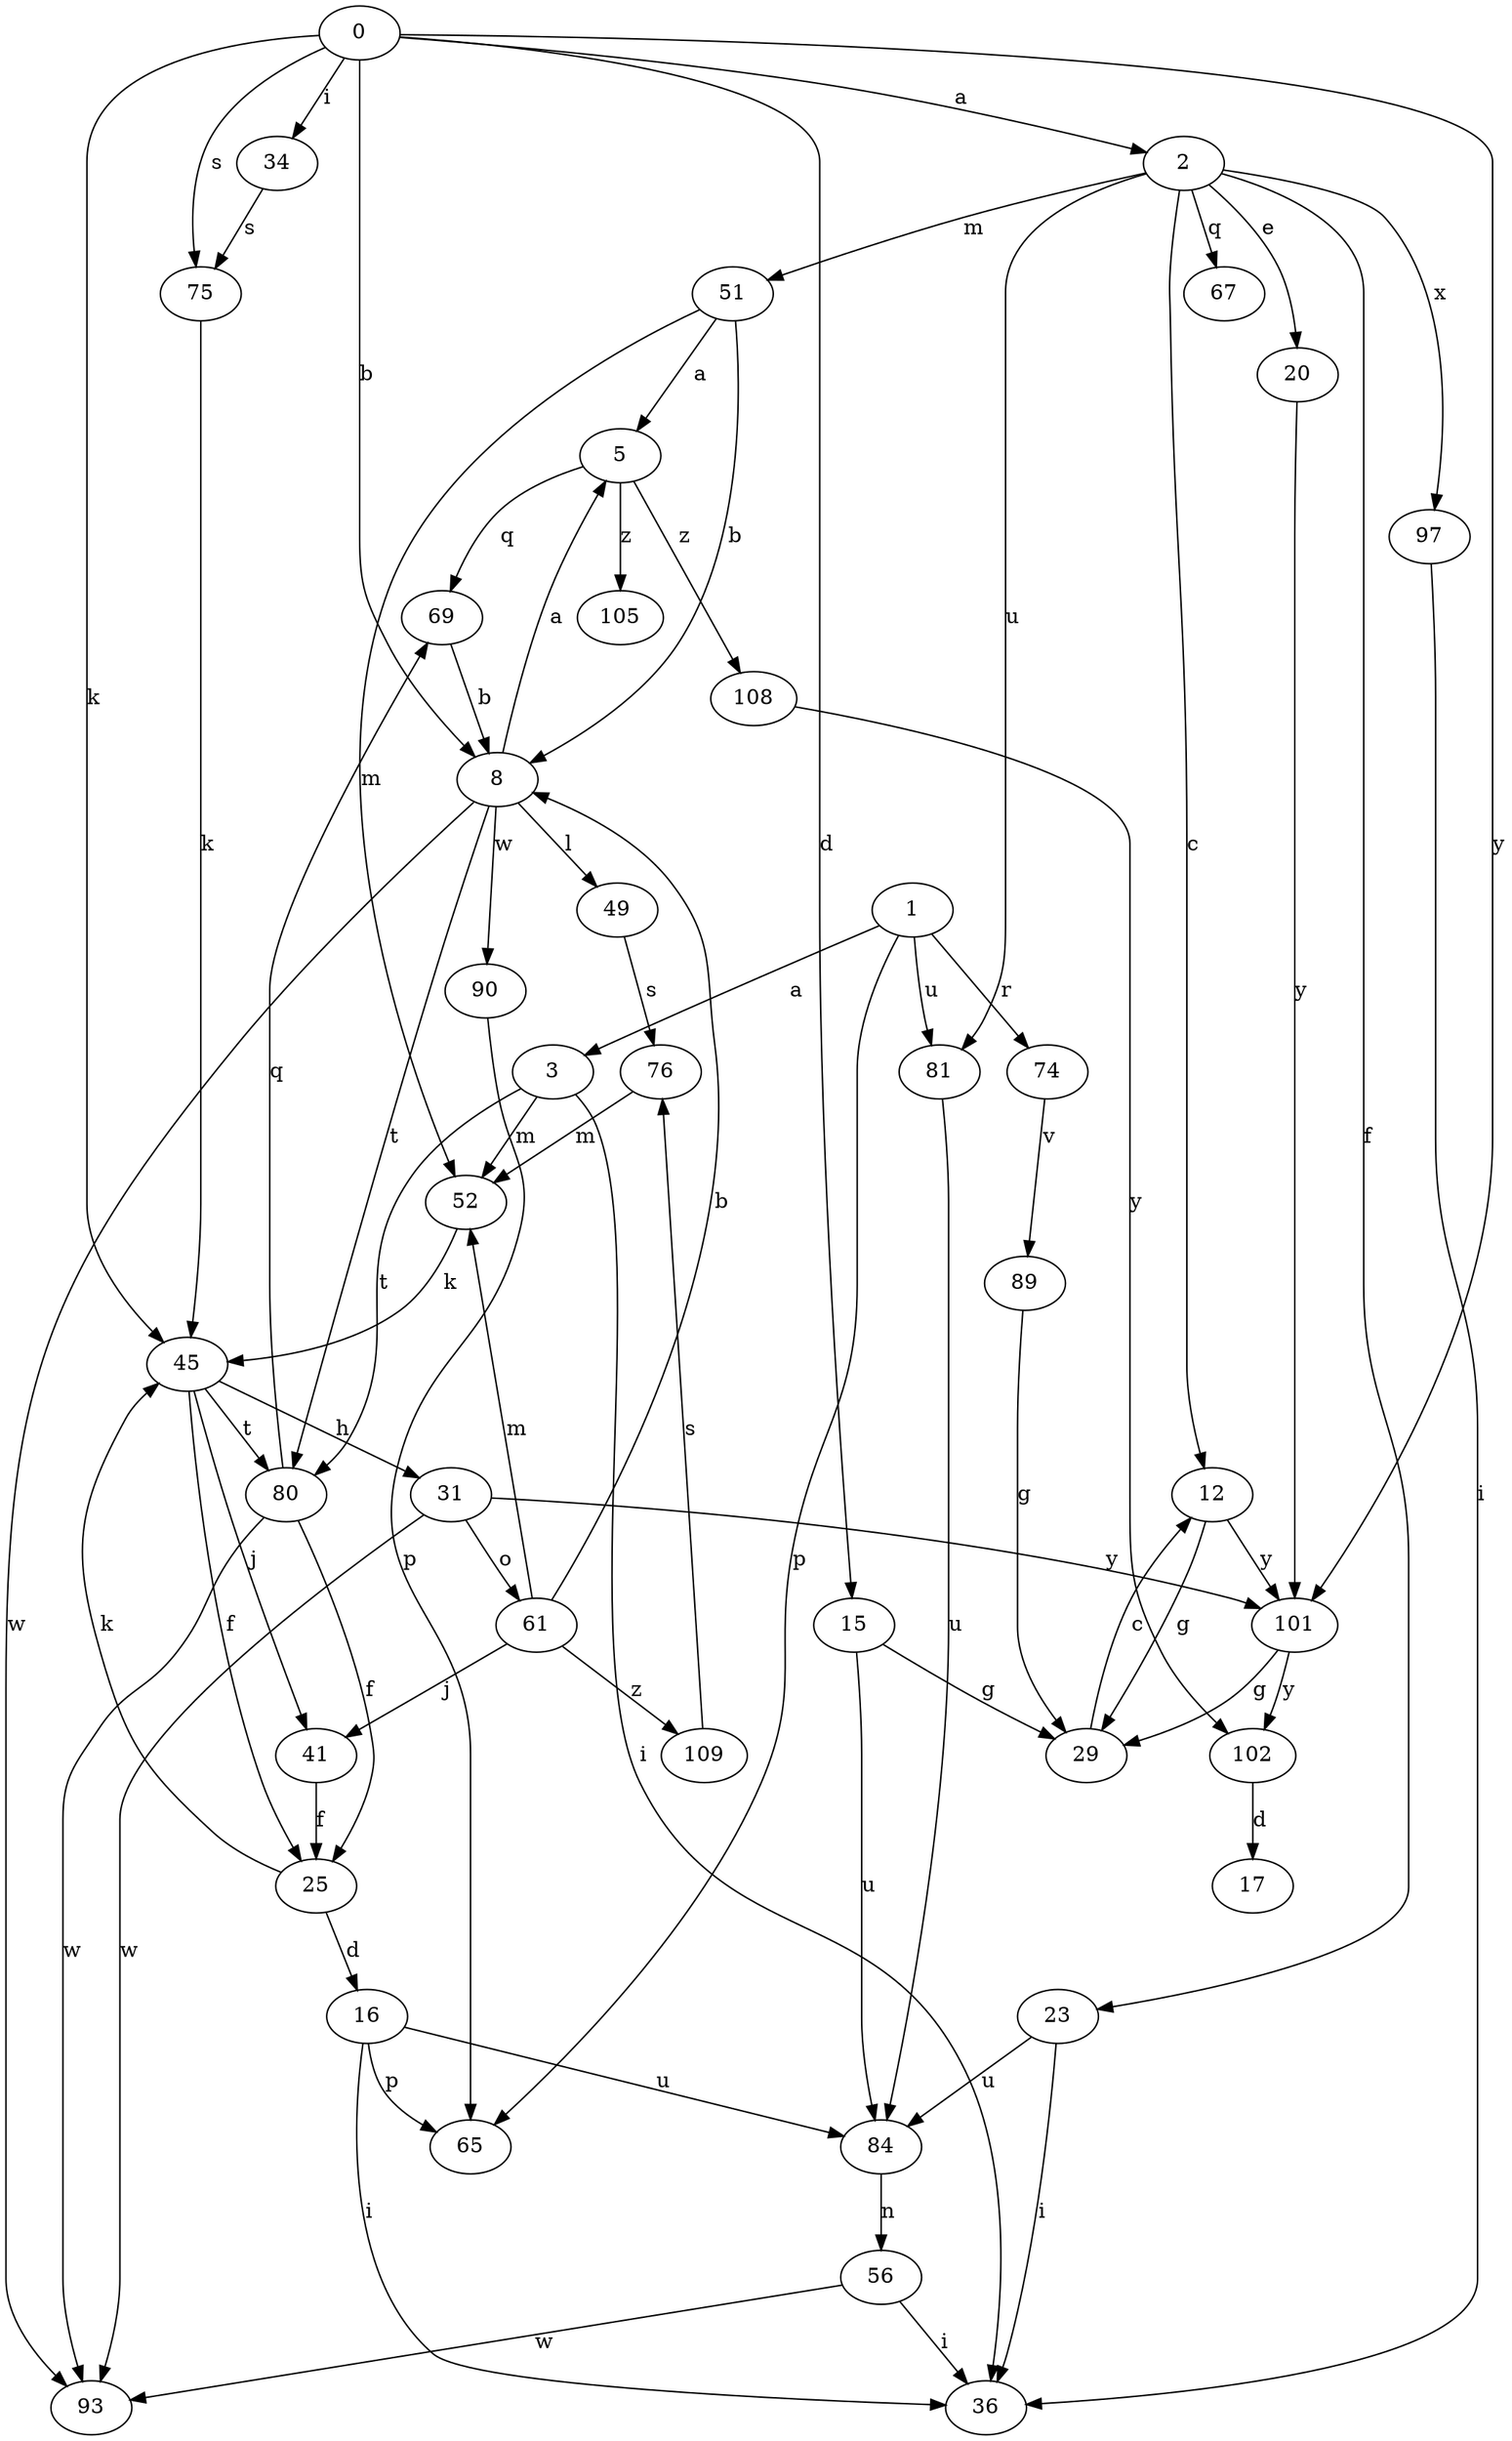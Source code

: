 strict digraph  {
0;
1;
2;
3;
5;
8;
12;
15;
16;
17;
20;
23;
25;
29;
31;
34;
36;
41;
45;
49;
51;
52;
56;
61;
65;
67;
69;
74;
75;
76;
80;
81;
84;
89;
90;
93;
97;
101;
102;
105;
108;
109;
0 -> 2  [label=a];
0 -> 8  [label=b];
0 -> 15  [label=d];
0 -> 34  [label=i];
0 -> 45  [label=k];
0 -> 75  [label=s];
0 -> 101  [label=y];
1 -> 3  [label=a];
1 -> 65  [label=p];
1 -> 74  [label=r];
1 -> 81  [label=u];
2 -> 12  [label=c];
2 -> 20  [label=e];
2 -> 23  [label=f];
2 -> 51  [label=m];
2 -> 67  [label=q];
2 -> 81  [label=u];
2 -> 97  [label=x];
3 -> 36  [label=i];
3 -> 52  [label=m];
3 -> 80  [label=t];
5 -> 69  [label=q];
5 -> 105  [label=z];
5 -> 108  [label=z];
8 -> 5  [label=a];
8 -> 49  [label=l];
8 -> 80  [label=t];
8 -> 90  [label=w];
8 -> 93  [label=w];
12 -> 29  [label=g];
12 -> 101  [label=y];
15 -> 29  [label=g];
15 -> 84  [label=u];
16 -> 36  [label=i];
16 -> 65  [label=p];
16 -> 84  [label=u];
20 -> 101  [label=y];
23 -> 36  [label=i];
23 -> 84  [label=u];
25 -> 16  [label=d];
25 -> 45  [label=k];
29 -> 12  [label=c];
31 -> 61  [label=o];
31 -> 93  [label=w];
31 -> 101  [label=y];
34 -> 75  [label=s];
41 -> 25  [label=f];
45 -> 25  [label=f];
45 -> 31  [label=h];
45 -> 41  [label=j];
45 -> 80  [label=t];
49 -> 76  [label=s];
51 -> 5  [label=a];
51 -> 8  [label=b];
51 -> 52  [label=m];
52 -> 45  [label=k];
56 -> 36  [label=i];
56 -> 93  [label=w];
61 -> 8  [label=b];
61 -> 41  [label=j];
61 -> 52  [label=m];
61 -> 109  [label=z];
69 -> 8  [label=b];
74 -> 89  [label=v];
75 -> 45  [label=k];
76 -> 52  [label=m];
80 -> 25  [label=f];
80 -> 69  [label=q];
80 -> 93  [label=w];
81 -> 84  [label=u];
84 -> 56  [label=n];
89 -> 29  [label=g];
90 -> 65  [label=p];
97 -> 36  [label=i];
101 -> 29  [label=g];
101 -> 102  [label=y];
102 -> 17  [label=d];
108 -> 102  [label=y];
109 -> 76  [label=s];
}
